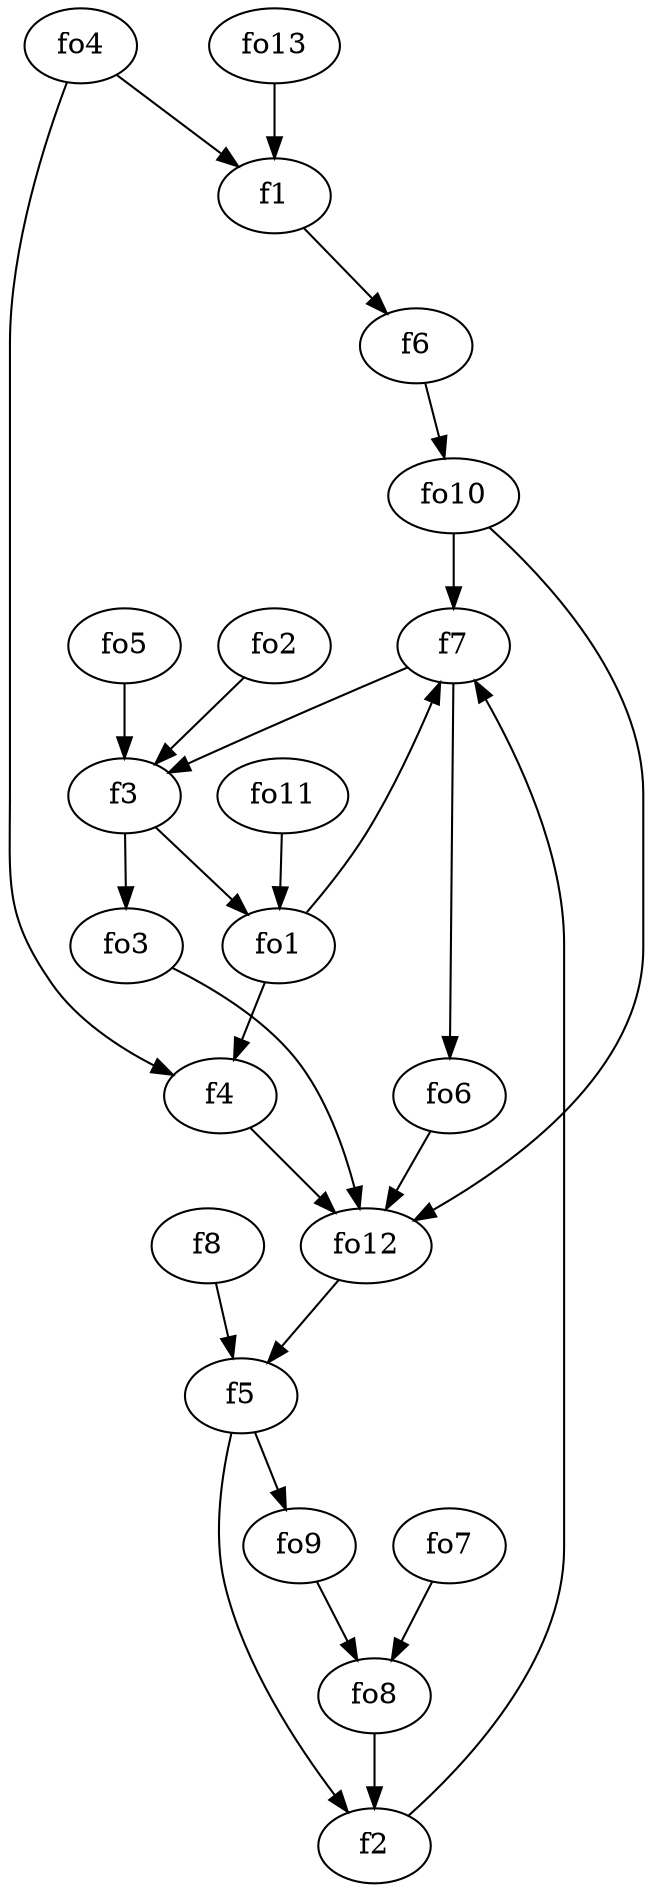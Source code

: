 strict digraph  {
f1;
f2;
f3;
f4;
f5;
f6;
f7;
f8;
fo1;
fo2;
fo3;
fo4;
fo5;
fo6;
fo7;
fo8;
fo9;
fo10;
fo11;
fo12;
fo13;
f1 -> f6  [weight=2];
f2 -> f7  [weight=2];
f3 -> fo1  [weight=2];
f3 -> fo3  [weight=2];
f4 -> fo12  [weight=2];
f5 -> fo9  [weight=2];
f5 -> f2  [weight=2];
f6 -> fo10  [weight=2];
f7 -> f3  [weight=2];
f7 -> fo6  [weight=2];
f8 -> f5  [weight=2];
fo1 -> f4  [weight=2];
fo1 -> f7  [weight=2];
fo2 -> f3  [weight=2];
fo3 -> fo12  [weight=2];
fo4 -> f1  [weight=2];
fo4 -> f4  [weight=2];
fo5 -> f3  [weight=2];
fo6 -> fo12  [weight=2];
fo7 -> fo8  [weight=2];
fo8 -> f2  [weight=2];
fo9 -> fo8  [weight=2];
fo10 -> f7  [weight=2];
fo10 -> fo12  [weight=2];
fo11 -> fo1  [weight=2];
fo12 -> f5  [weight=2];
fo13 -> f1  [weight=2];
}
